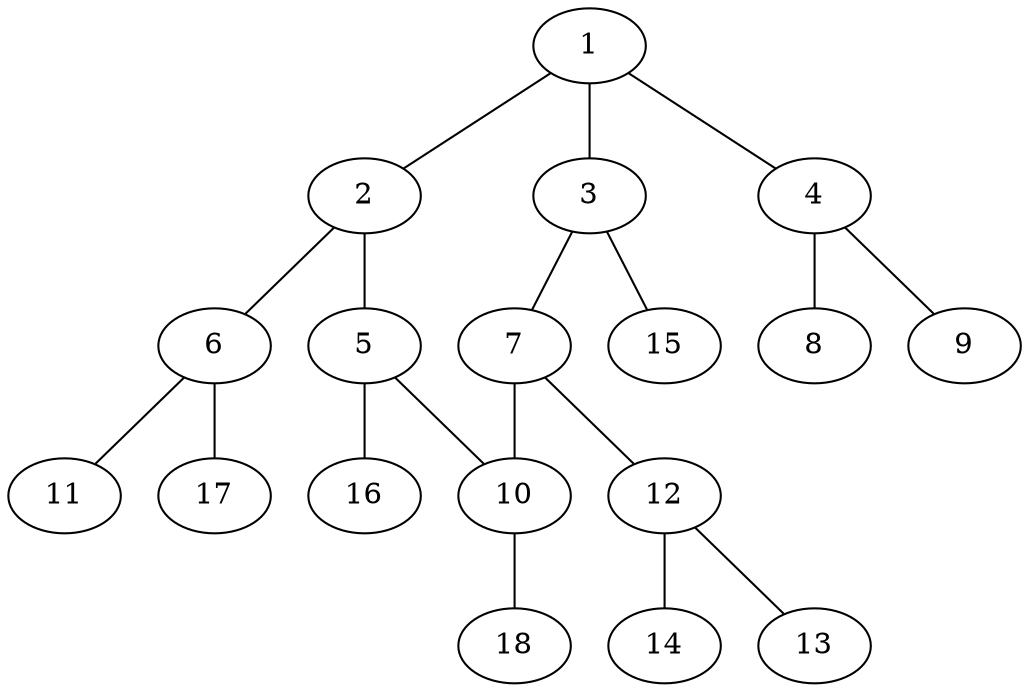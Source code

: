 graph molecule_1745 {
	1	 [chem=C];
	2	 [chem=C];
	1 -- 2	 [valence=1];
	3	 [chem=C];
	1 -- 3	 [valence=2];
	4	 [chem=N];
	1 -- 4	 [valence=1];
	5	 [chem=C];
	2 -- 5	 [valence=2];
	6	 [chem=C];
	2 -- 6	 [valence=1];
	7	 [chem=C];
	3 -- 7	 [valence=1];
	15	 [chem=H];
	3 -- 15	 [valence=1];
	8	 [chem=O];
	4 -- 8	 [valence=2];
	9	 [chem=O];
	4 -- 9	 [valence=1];
	10	 [chem=C];
	5 -- 10	 [valence=1];
	16	 [chem=H];
	5 -- 16	 [valence=1];
	11	 [chem=O];
	6 -- 11	 [valence=2];
	17	 [chem=H];
	6 -- 17	 [valence=1];
	7 -- 10	 [valence=2];
	12	 [chem=N];
	7 -- 12	 [valence=1];
	18	 [chem=H];
	10 -- 18	 [valence=1];
	13	 [chem=O];
	12 -- 13	 [valence=2];
	14	 [chem=O];
	12 -- 14	 [valence=1];
}
